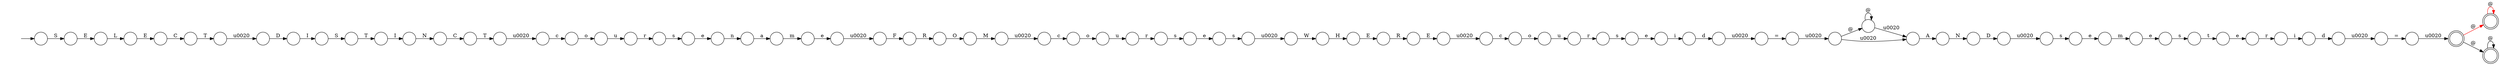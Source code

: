 digraph Automaton {
  rankdir = LR;
  0 [shape=doublecircle,label=""];
  0 -> 0 [label="@",color=red]
  1 [shape=circle,label=""];
  1 -> 61 [label="u"]
  2 [shape=circle,label=""];
  2 -> 69 [label="\u0020"]
  3 [shape=circle,label=""];
  3 -> 8 [label="E"]
  4 [shape=circle,label=""];
  4 -> 30 [label="o"]
  5 [shape=circle,label=""];
  5 -> 36 [label="W"]
  6 [shape=circle,label=""];
  6 -> 10 [label="s"]
  7 [shape=circle,label=""];
  7 -> 18 [label="s"]
  8 [shape=circle,label=""];
  8 -> 19 [label="C"]
  9 [shape=circle,label=""];
  9 -> 65 [label="\u0020"]
  10 [shape=circle,label=""];
  10 -> 60 [label="e"]
  11 [shape=doublecircle,label=""];
  11 -> 28 [label="@"]
  11 -> 0 [label="@",color=red]
  12 [shape=circle,label=""];
  12 -> 50 [label="d"]
  13 [shape=circle,label=""];
  13 -> 74 [label="M"]
  14 [shape=circle,label=""];
  14 -> 4 [label="c"]
  15 [shape=circle,label=""];
  15 -> 76 [label="t"]
  16 [shape=circle,label=""];
  16 -> 73 [label="r"]
  17 [shape=circle,label=""];
  17 -> 17 [label="@"]
  17 -> 20 [label="\u0020"]
  18 [shape=circle,label=""];
  18 -> 54 [label="e"]
  19 [shape=circle,label=""];
  19 -> 77 [label="T"]
  20 [shape=circle,label=""];
  20 -> 43 [label="A"]
  21 [shape=circle,label=""];
  21 -> 3 [label="L"]
  22 [shape=circle,label=""];
  22 -> 9 [label="="]
  23 [shape=circle,label=""];
  23 -> 21 [label="E"]
  24 [shape=circle,label=""];
  24 -> 25 [label="m"]
  25 [shape=circle,label=""];
  25 -> 47 [label="e"]
  26 [shape=circle,label=""];
  26 -> 64 [label="s"]
  27 [shape=circle,label=""];
  27 -> 5 [label="\u0020"]
  28 [shape=doublecircle,label=""];
  28 -> 28 [label="@"]
  29 [shape=circle,label=""];
  29 -> 24 [label="a"]
  30 [shape=circle,label=""];
  30 -> 32 [label="u"]
  31 [shape=circle,label=""];
  31 -> 42 [label="e"]
  32 [shape=circle,label=""];
  32 -> 7 [label="r"]
  33 [shape=circle,label=""];
  33 -> 59 [label="F"]
  34 [shape=circle,label=""];
  34 -> 31 [label="s"]
  35 [shape=circle,label=""];
  35 -> 62 [label="T"]
  36 [shape=circle,label=""];
  36 -> 49 [label="H"]
  37 [shape=circle,label=""];
  37 -> 48 [label="\u0020"]
  38 [shape=circle,label=""];
  38 -> 2 [label="d"]
  39 [shape=circle,label=""];
  initial [shape=plaintext,label=""];
  initial -> 39
  39 -> 23 [label="S"]
  40 [shape=circle,label=""];
  40 -> 13 [label="O"]
  41 [shape=circle,label=""];
  41 -> 57 [label="u"]
  42 [shape=circle,label=""];
  42 -> 71 [label="m"]
  43 [shape=circle,label=""];
  43 -> 63 [label="N"]
  44 [shape=circle,label=""];
  44 -> 55 [label="c"]
  45 [shape=circle,label=""];
  45 -> 14 [label="\u0020"]
  46 [shape=circle,label=""];
  46 -> 72 [label="N"]
  47 [shape=circle,label=""];
  47 -> 33 [label="\u0020"]
  48 [shape=circle,label=""];
  48 -> 58 [label="c"]
  49 [shape=circle,label=""];
  49 -> 70 [label="E"]
  50 [shape=circle,label=""];
  50 -> 22 [label="\u0020"]
  51 [shape=circle,label=""];
  51 -> 34 [label="\u0020"]
  52 [shape=circle,label=""];
  52 -> 37 [label="T"]
  53 [shape=circle,label=""];
  53 -> 15 [label="s"]
  54 [shape=circle,label=""];
  54 -> 12 [label="i"]
  55 [shape=circle,label=""];
  55 -> 1 [label="o"]
  56 [shape=circle,label=""];
  56 -> 29 [label="n"]
  57 [shape=circle,label=""];
  57 -> 26 [label="r"]
  58 [shape=circle,label=""];
  58 -> 41 [label="o"]
  59 [shape=circle,label=""];
  59 -> 40 [label="R"]
  60 [shape=circle,label=""];
  60 -> 27 [label="s"]
  61 [shape=circle,label=""];
  61 -> 6 [label="r"]
  62 [shape=circle,label=""];
  62 -> 46 [label="I"]
  63 [shape=circle,label=""];
  63 -> 51 [label="D"]
  64 [shape=circle,label=""];
  64 -> 56 [label="e"]
  65 [shape=circle,label=""];
  65 -> 17 [label="@"]
  65 -> 20 [label="\u0020"]
  66 [shape=circle,label=""];
  66 -> 45 [label="E"]
  67 [shape=circle,label=""];
  67 -> 75 [label="D"]
  68 [shape=circle,label=""];
  68 -> 35 [label="S"]
  69 [shape=circle,label=""];
  69 -> 78 [label="="]
  70 [shape=circle,label=""];
  70 -> 66 [label="R"]
  71 [shape=circle,label=""];
  71 -> 53 [label="e"]
  72 [shape=circle,label=""];
  72 -> 52 [label="C"]
  73 [shape=circle,label=""];
  73 -> 38 [label="i"]
  74 [shape=circle,label=""];
  74 -> 44 [label="\u0020"]
  75 [shape=circle,label=""];
  75 -> 68 [label="I"]
  76 [shape=circle,label=""];
  76 -> 16 [label="e"]
  77 [shape=circle,label=""];
  77 -> 67 [label="\u0020"]
  78 [shape=circle,label=""];
  78 -> 11 [label="\u0020"]
}
